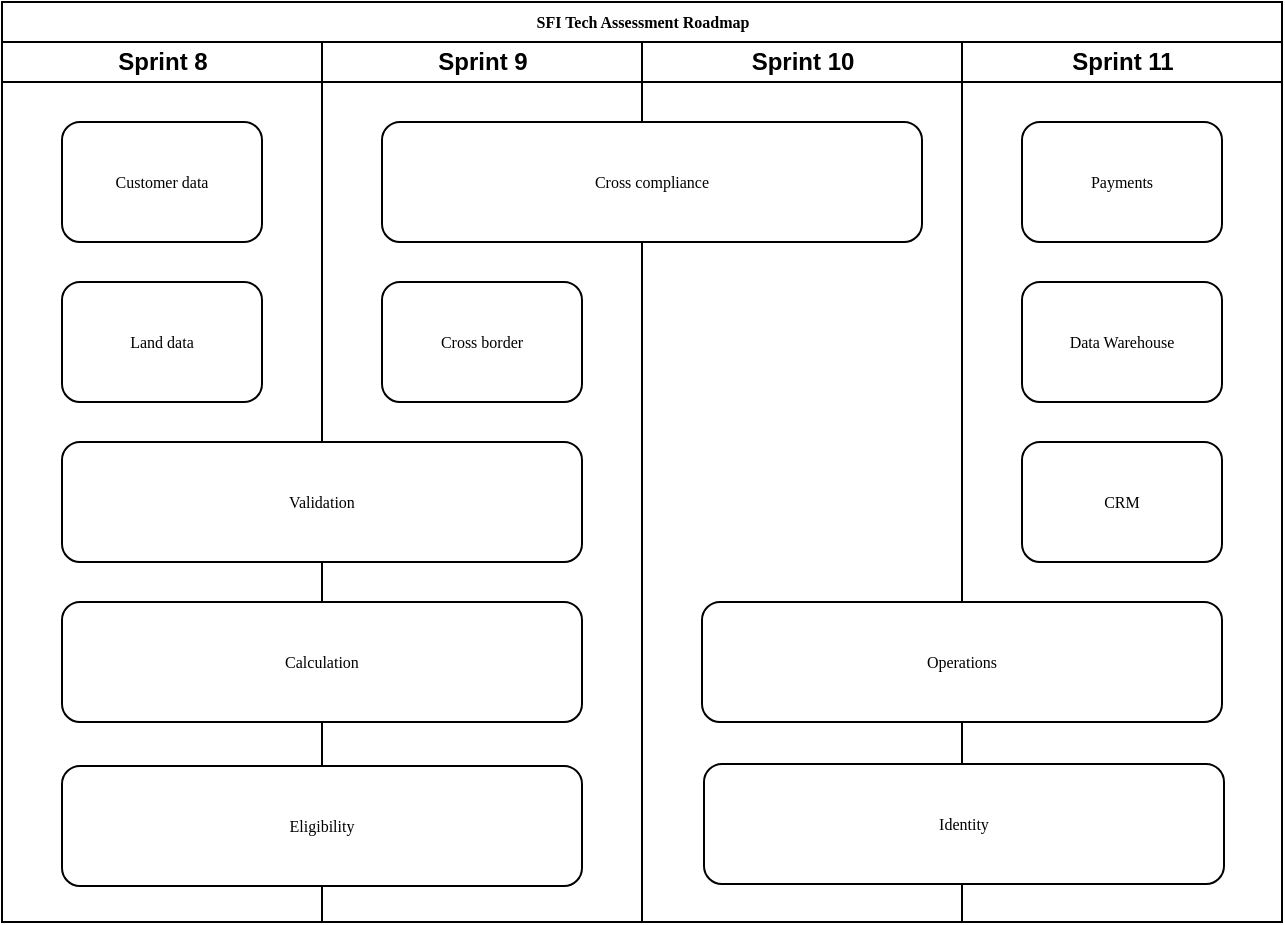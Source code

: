 <mxfile version="14.7.7" type="github">
  <diagram name="Page-1" id="74e2e168-ea6b-b213-b513-2b3c1d86103e">
    <mxGraphModel dx="1422" dy="762" grid="1" gridSize="10" guides="1" tooltips="1" connect="1" arrows="1" fold="1" page="1" pageScale="1" pageWidth="1100" pageHeight="850" background="none" math="0" shadow="0">
      <root>
        <mxCell id="0" />
        <mxCell id="1" parent="0" />
        <mxCell id="77e6c97f196da883-1" value="SFI Tech Assessment Roadmap" style="swimlane;html=1;childLayout=stackLayout;startSize=20;rounded=0;shadow=0;labelBackgroundColor=none;strokeWidth=1;fontFamily=Verdana;fontSize=8;align=center;" parent="1" vertex="1">
          <mxGeometry x="70" y="40" width="640" height="460" as="geometry" />
        </mxCell>
        <mxCell id="77e6c97f196da883-2" value="Sprint 8" style="swimlane;html=1;startSize=20;" parent="77e6c97f196da883-1" vertex="1">
          <mxGeometry y="20" width="160" height="440" as="geometry" />
        </mxCell>
        <mxCell id="77e6c97f196da883-8" value="Customer data" style="rounded=1;whiteSpace=wrap;html=1;shadow=0;labelBackgroundColor=none;strokeWidth=1;fontFamily=Verdana;fontSize=8;align=center;" parent="77e6c97f196da883-2" vertex="1">
          <mxGeometry x="30" y="40" width="100" height="60" as="geometry" />
        </mxCell>
        <mxCell id="77e6c97f196da883-11" value="Land data" style="rounded=1;whiteSpace=wrap;html=1;shadow=0;labelBackgroundColor=none;strokeWidth=1;fontFamily=Verdana;fontSize=8;align=center;" parent="77e6c97f196da883-2" vertex="1">
          <mxGeometry x="30" y="120" width="100" height="60" as="geometry" />
        </mxCell>
        <mxCell id="77e6c97f196da883-3" value="Sprint 9" style="swimlane;html=1;startSize=20;" parent="77e6c97f196da883-1" vertex="1">
          <mxGeometry x="160" y="20" width="160" height="440" as="geometry" />
        </mxCell>
        <mxCell id="t3QvKFHFG7BoDgBGcBDg-2" value="Cross border" style="rounded=1;whiteSpace=wrap;html=1;shadow=0;labelBackgroundColor=none;strokeWidth=1;fontFamily=Verdana;fontSize=8;align=center;" vertex="1" parent="77e6c97f196da883-3">
          <mxGeometry x="30" y="120" width="100" height="60" as="geometry" />
        </mxCell>
        <mxCell id="t3QvKFHFG7BoDgBGcBDg-5" value="Validation" style="rounded=1;whiteSpace=wrap;html=1;shadow=0;labelBackgroundColor=none;strokeWidth=1;fontFamily=Verdana;fontSize=8;align=center;" vertex="1" parent="77e6c97f196da883-3">
          <mxGeometry x="-130" y="200" width="260" height="60" as="geometry" />
        </mxCell>
        <mxCell id="77e6c97f196da883-4" value="Sprint 10" style="swimlane;html=1;startSize=20;" parent="77e6c97f196da883-1" vertex="1">
          <mxGeometry x="320" y="20" width="160" height="440" as="geometry" />
        </mxCell>
        <mxCell id="t3QvKFHFG7BoDgBGcBDg-1" value="Cross compliance" style="rounded=1;whiteSpace=wrap;html=1;shadow=0;labelBackgroundColor=none;strokeWidth=1;fontFamily=Verdana;fontSize=8;align=center;" vertex="1" parent="77e6c97f196da883-4">
          <mxGeometry x="-130" y="40" width="270" height="60" as="geometry" />
        </mxCell>
        <mxCell id="77e6c97f196da883-5" value="Sprint 11" style="swimlane;html=1;startSize=20;" parent="77e6c97f196da883-1" vertex="1">
          <mxGeometry x="480" y="20" width="160" height="440" as="geometry" />
        </mxCell>
        <mxCell id="t3QvKFHFG7BoDgBGcBDg-3" value="Payments" style="rounded=1;whiteSpace=wrap;html=1;shadow=0;labelBackgroundColor=none;strokeWidth=1;fontFamily=Verdana;fontSize=8;align=center;" vertex="1" parent="77e6c97f196da883-5">
          <mxGeometry x="30" y="40" width="100" height="60" as="geometry" />
        </mxCell>
        <mxCell id="t3QvKFHFG7BoDgBGcBDg-4" value="Data Warehouse" style="rounded=1;whiteSpace=wrap;html=1;shadow=0;labelBackgroundColor=none;strokeWidth=1;fontFamily=Verdana;fontSize=8;align=center;" vertex="1" parent="77e6c97f196da883-5">
          <mxGeometry x="30" y="120" width="100" height="60" as="geometry" />
        </mxCell>
        <mxCell id="t3QvKFHFG7BoDgBGcBDg-9" value="CRM" style="rounded=1;whiteSpace=wrap;html=1;shadow=0;labelBackgroundColor=none;strokeWidth=1;fontFamily=Verdana;fontSize=8;align=center;" vertex="1" parent="77e6c97f196da883-5">
          <mxGeometry x="30" y="200" width="100" height="60" as="geometry" />
        </mxCell>
        <mxCell id="t3QvKFHFG7BoDgBGcBDg-10" value="Operations" style="rounded=1;whiteSpace=wrap;html=1;shadow=0;labelBackgroundColor=none;strokeWidth=1;fontFamily=Verdana;fontSize=8;align=center;" vertex="1" parent="77e6c97f196da883-5">
          <mxGeometry x="-130" y="280" width="260" height="60" as="geometry" />
        </mxCell>
        <mxCell id="t3QvKFHFG7BoDgBGcBDg-6" value="Calculation" style="rounded=1;whiteSpace=wrap;html=1;shadow=0;labelBackgroundColor=none;strokeWidth=1;fontFamily=Verdana;fontSize=8;align=center;" vertex="1" parent="1">
          <mxGeometry x="100" y="340" width="260" height="60" as="geometry" />
        </mxCell>
        <mxCell id="t3QvKFHFG7BoDgBGcBDg-8" value="Eligibility" style="rounded=1;whiteSpace=wrap;html=1;shadow=0;labelBackgroundColor=none;strokeWidth=1;fontFamily=Verdana;fontSize=8;align=center;" vertex="1" parent="1">
          <mxGeometry x="100" y="422" width="260" height="60" as="geometry" />
        </mxCell>
        <mxCell id="t3QvKFHFG7BoDgBGcBDg-11" value="Identity" style="rounded=1;whiteSpace=wrap;html=1;shadow=0;labelBackgroundColor=none;strokeWidth=1;fontFamily=Verdana;fontSize=8;align=center;" vertex="1" parent="1">
          <mxGeometry x="421" y="421" width="260" height="60" as="geometry" />
        </mxCell>
      </root>
    </mxGraphModel>
  </diagram>
</mxfile>
